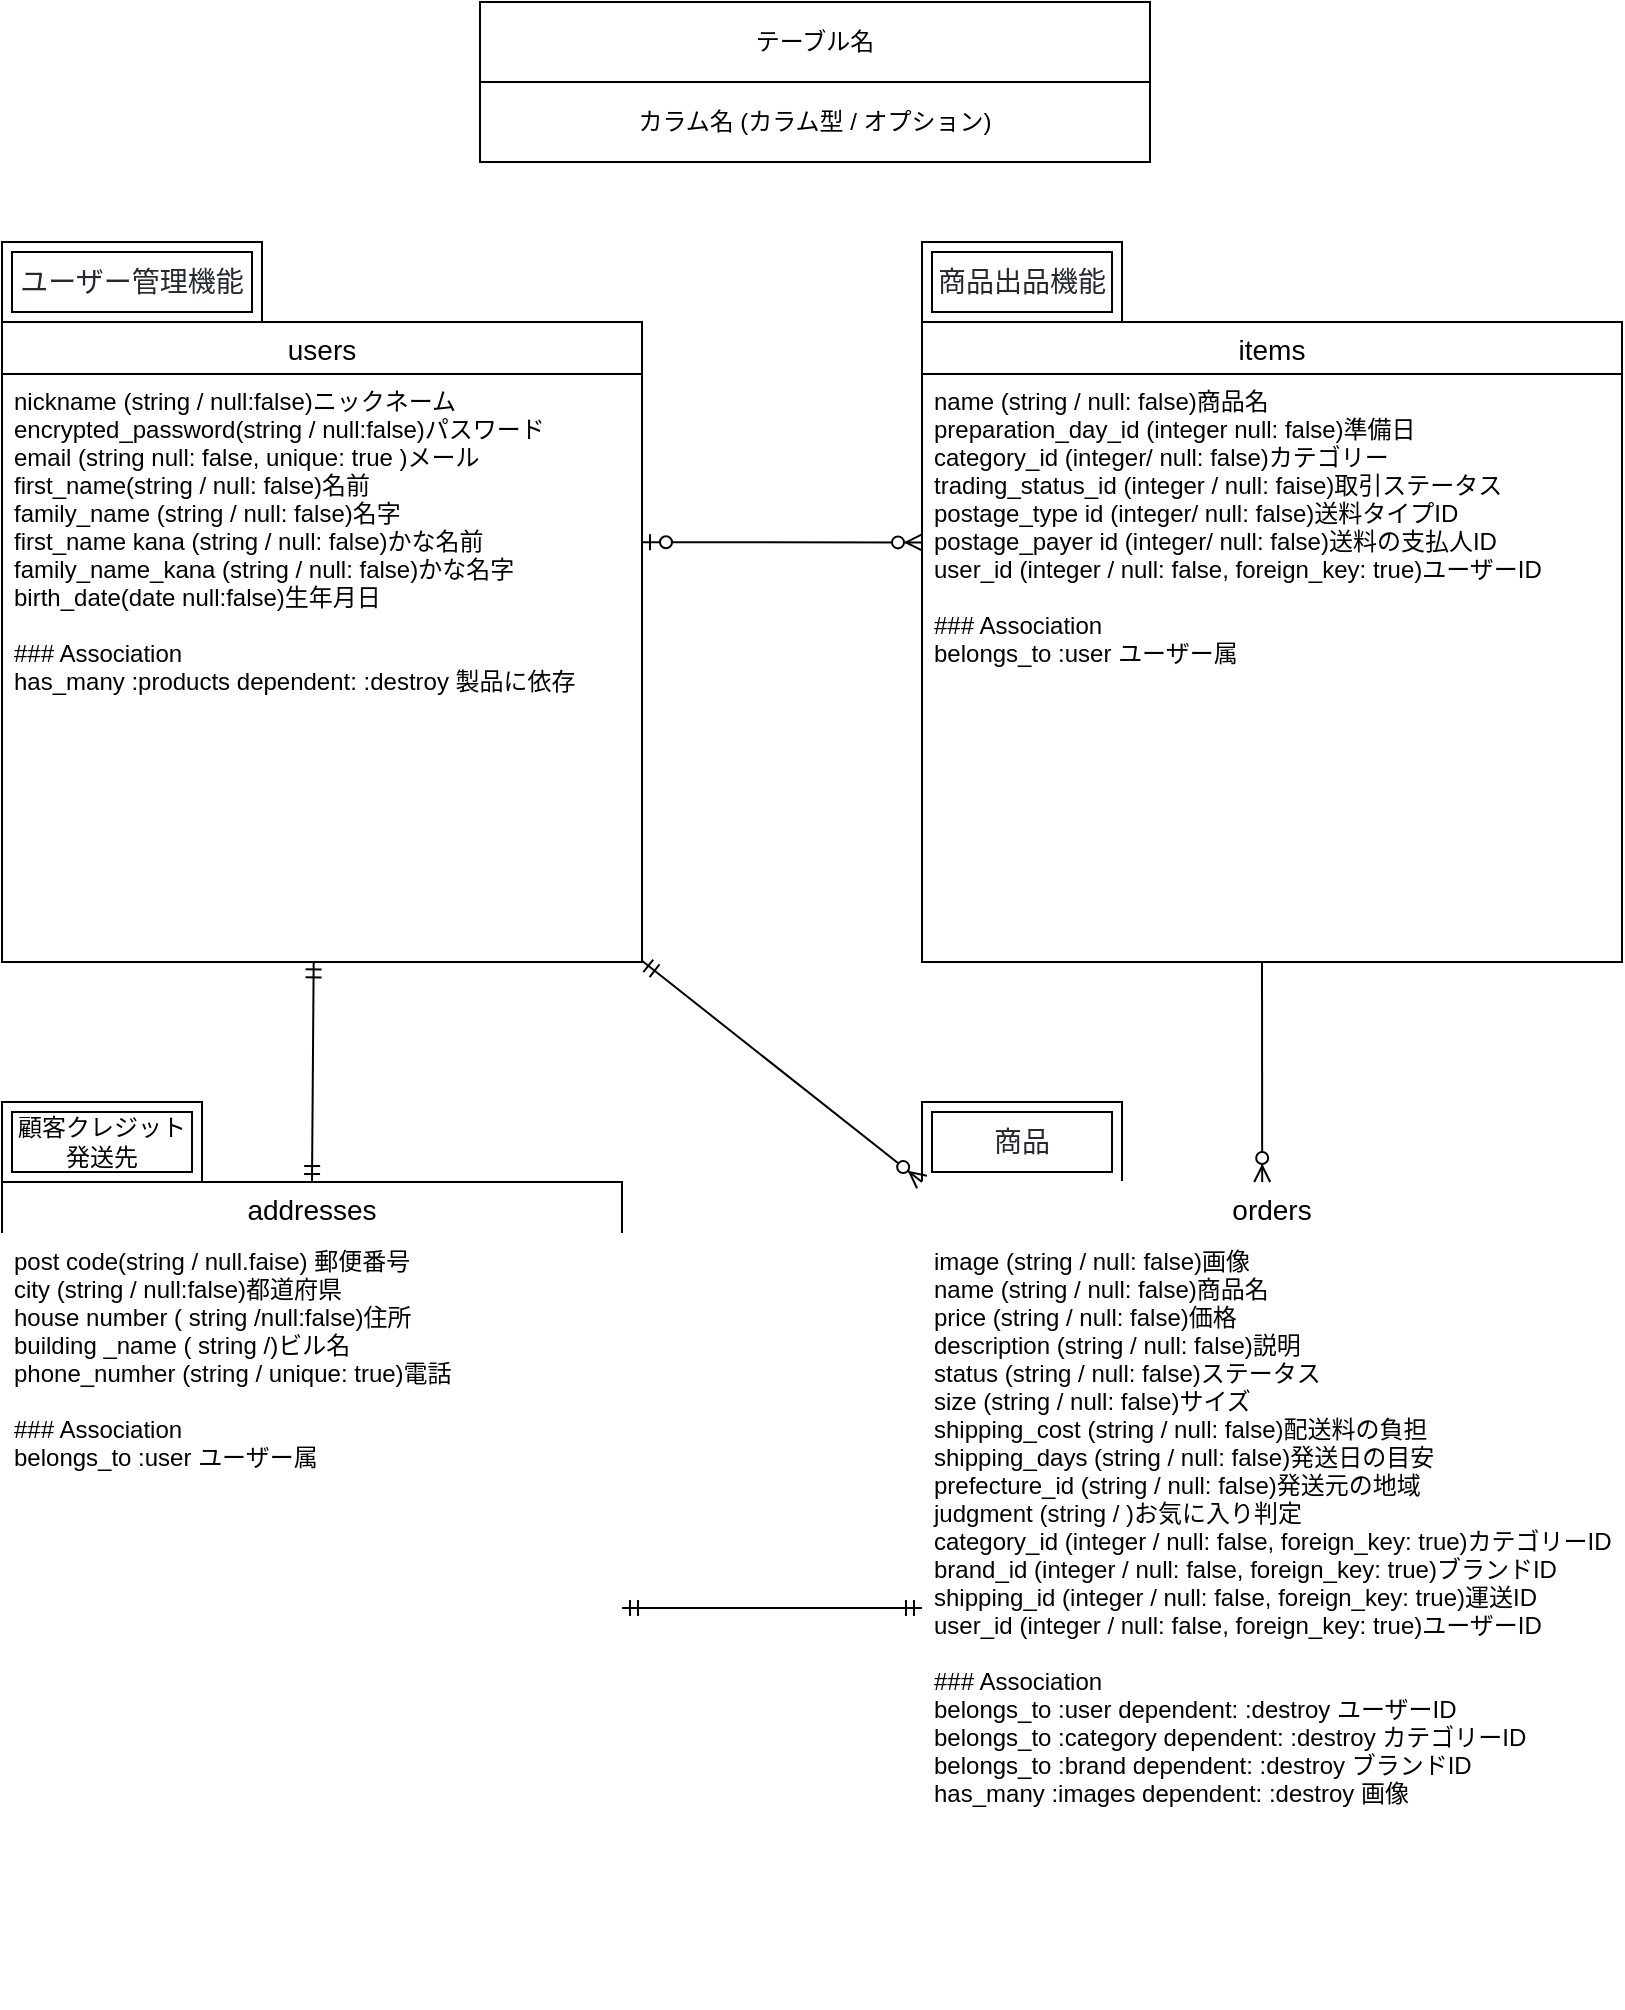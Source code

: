 <mxfile>
    <diagram id="it9y30fzY-0y0SebkajC" name="ページ1">
        <mxGraphModel dx="2489" dy="1002" grid="1" gridSize="10" guides="1" tooltips="1" connect="1" arrows="1" fold="1" page="1" pageScale="1" pageWidth="827" pageHeight="1169" background="none" math="0" shadow="0">
            <root>
                <mxCell id="0"/>
                <mxCell id="1" parent="0"/>
                <mxCell id="2" value="users" style="swimlane;fontStyle=0;childLayout=stackLayout;horizontal=1;startSize=26;horizontalStack=0;resizeParent=1;resizeParentMax=0;resizeLast=0;collapsible=1;marginBottom=0;align=center;fontSize=14;" parent="1" vertex="1">
                    <mxGeometry x="-820" y="160" width="320" height="320" as="geometry"/>
                </mxCell>
                <mxCell id="3" value="nickname (string / null:false)ニックネーム&#10;encrypted_pa​​ssword(string / null:false)パスワード&#10;email (string null: false, unique: true )メール&#10;first_name(string / null: false)名前&#10;family_name (string / null: false)名字&#10;first_name kana (string / null: false)かな名前&#10;family_name_kana (string / null: false)かな名字&#10;birth_date(date null:false)生年月日&#10;&#10;### Association&#10;has_many :products dependent: :destroy 製品に依存&#10;" style="text;strokeColor=none;fillColor=none;spacingLeft=4;spacingRight=4;overflow=hidden;rotatable=0;points=[[0,0.5],[1,0.5]];portConstraint=eastwest;fontSize=12;labelBackgroundColor=none;fontColor=default;" parent="2" vertex="1">
                    <mxGeometry y="26" width="320" height="294" as="geometry"/>
                </mxCell>
                <mxCell id="11" value="items" style="swimlane;fontStyle=0;childLayout=stackLayout;horizontal=1;startSize=26;horizontalStack=0;resizeParent=1;resizeParentMax=0;resizeLast=0;collapsible=1;marginBottom=0;align=center;fontSize=14;" parent="1" vertex="1">
                    <mxGeometry x="-360" y="160" width="350" height="320" as="geometry"/>
                </mxCell>
                <mxCell id="12" value="name (string / null: false)商品名&#10;preparation_day_id (integer null: false)準備日&#10;category_id (integer/ null: false)カテゴリー&#10;trading_status_id (integer / null: faise)取引ステータス&#10;postage_type id (integer/ null: false)送料タイプID&#10;postage_payer id (integer/ null: false)送料の支払人ID&#10;user_id (integer / null: false, foreign_key: true)ユーザーID&#10;&#10;### Association&#10;belongs_to :user ユーザー属" style="text;strokeColor=none;fillColor=none;spacingLeft=4;spacingRight=4;overflow=hidden;rotatable=0;points=[[0,0.5],[1,0.5]];portConstraint=eastwest;fontSize=12;" parent="11" vertex="1">
                    <mxGeometry y="26" width="350" height="294" as="geometry"/>
                </mxCell>
                <mxCell id="42" value="" style="fontSize=12;html=1;endArrow=ERzeroToMany;startArrow=ERzeroToOne;exitX=1;exitY=0.286;exitDx=0;exitDy=0;exitPerimeter=0;" edge="1" parent="1" source="3">
                    <mxGeometry width="100" height="100" relative="1" as="geometry">
                        <mxPoint x="-470" y="270" as="sourcePoint"/>
                        <mxPoint x="-360" y="270.21" as="targetPoint"/>
                        <Array as="points">
                            <mxPoint x="-360" y="270.21"/>
                        </Array>
                    </mxGeometry>
                </mxCell>
                <mxCell id="93" value="&lt;span style=&quot;color: rgb(36, 41, 47); font-family: -apple-system, &amp;quot;system-ui&amp;quot;, &amp;quot;Segoe UI&amp;quot;, &amp;quot;Noto Sans&amp;quot;, Helvetica, Arial, sans-serif, &amp;quot;Apple Color Emoji&amp;quot;, &amp;quot;Segoe UI Emoji&amp;quot;; font-size: 14px; text-align: left; background-color: rgb(255, 255, 255);&quot;&gt;ユーザー管理機能&lt;/span&gt;" style="shape=ext;margin=3;double=1;whiteSpace=wrap;html=1;align=center;labelBackgroundColor=none;fontColor=default;" vertex="1" parent="1">
                    <mxGeometry x="-820" y="120" width="130" height="40" as="geometry"/>
                </mxCell>
                <mxCell id="95" value="&lt;span style=&quot;color: rgb(36, 41, 47); font-family: -apple-system, &amp;quot;system-ui&amp;quot;, &amp;quot;Segoe UI&amp;quot;, &amp;quot;Noto Sans&amp;quot;, Helvetica, Arial, sans-serif, &amp;quot;Apple Color Emoji&amp;quot;, &amp;quot;Segoe UI Emoji&amp;quot;; font-size: 14px; text-align: left; background-color: rgb(255, 255, 255);&quot;&gt;商品出品機能&lt;br&gt;&lt;/span&gt;" style="shape=ext;margin=3;double=1;whiteSpace=wrap;html=1;align=center;labelBackgroundColor=none;fontColor=default;" vertex="1" parent="1">
                    <mxGeometry x="-360" y="120" width="100" height="40" as="geometry"/>
                </mxCell>
                <mxCell id="104" value="カラム名 (カラム型 / オプション)" style="whiteSpace=wrap;html=1;align=center;labelBackgroundColor=none;fontColor=default;" vertex="1" parent="1">
                    <mxGeometry x="-581" y="40" width="335" height="40" as="geometry"/>
                </mxCell>
                <mxCell id="105" value="テーブル名" style="whiteSpace=wrap;html=1;align=center;labelBackgroundColor=none;fontColor=default;" vertex="1" parent="1">
                    <mxGeometry x="-581" width="335" height="40" as="geometry"/>
                </mxCell>
                <mxCell id="115" value="&lt;span style=&quot;color: rgb(36, 41, 47); font-family: -apple-system, &amp;quot;system-ui&amp;quot;, &amp;quot;Segoe UI&amp;quot;, &amp;quot;Noto Sans&amp;quot;, Helvetica, Arial, sans-serif, &amp;quot;Apple Color Emoji&amp;quot;, &amp;quot;Segoe UI Emoji&amp;quot;; font-size: 14px; text-align: left; background-color: rgb(255, 255, 255);&quot;&gt;商品&lt;/span&gt;" style="shape=ext;margin=3;double=1;whiteSpace=wrap;html=1;align=center;labelBackgroundColor=none;fontColor=default;" vertex="1" parent="1">
                    <mxGeometry x="-360" y="550" width="100" height="40" as="geometry"/>
                </mxCell>
                <mxCell id="125" value="addresses" style="swimlane;fontStyle=0;childLayout=stackLayout;horizontal=1;startSize=26;horizontalStack=0;resizeParent=1;resizeParentMax=0;resizeLast=0;collapsible=1;marginBottom=0;align=center;fontSize=14;labelBackgroundColor=none;fontColor=default;" vertex="1" parent="1">
                    <mxGeometry x="-820" y="590" width="310" height="250" as="geometry"/>
                </mxCell>
                <mxCell id="126" value="post code(string / null.faise) 郵便番号&#10;city (string / null:false)都道府県&#10;house number ( string /null:false)住所&#10;building _name ( string /)ビル名&#10;phone_numher (string / unique: true)電話&#10;&#10;### Association&#10;belongs_to :user ユーザー属" style="text;strokeColor=#FFFFFF;fillColor=none;spacingLeft=4;spacingRight=4;overflow=hidden;rotatable=0;points=[[0,0.5],[1,0.5]];portConstraint=eastwest;fontSize=12;labelBackgroundColor=none;fontColor=default;" vertex="1" parent="125">
                    <mxGeometry y="26" width="310" height="224" as="geometry"/>
                </mxCell>
                <mxCell id="129" value="顧客クレジット&lt;br&gt;発送先" style="shape=ext;margin=3;double=1;whiteSpace=wrap;html=1;align=center;labelBackgroundColor=none;fontColor=default;" vertex="1" parent="1">
                    <mxGeometry x="-820" y="550" width="100" height="40" as="geometry"/>
                </mxCell>
                <mxCell id="131" value="" style="fontSize=12;html=1;endArrow=ERmandOne;startArrow=ERmandOne;rounded=1;strokeColor=default;fontColor=default;exitX=0.5;exitY=0;exitDx=0;exitDy=0;entryX=0.487;entryY=0.999;entryDx=0;entryDy=0;entryPerimeter=0;" edge="1" parent="1" source="125" target="3">
                    <mxGeometry width="100" height="100" relative="1" as="geometry">
                        <mxPoint x="-665" y="580" as="sourcePoint"/>
                        <mxPoint x="-665.48" y="479" as="targetPoint"/>
                    </mxGeometry>
                </mxCell>
                <mxCell id="134" value="orders" style="swimlane;fontStyle=0;childLayout=stackLayout;horizontal=1;startSize=26;horizontalStack=0;resizeParent=1;resizeParentMax=0;resizeLast=0;collapsible=1;marginBottom=0;align=center;fontSize=14;labelBackgroundColor=none;strokeColor=#FFFFFF;fontColor=default;" vertex="1" parent="1">
                    <mxGeometry x="-360" y="590" width="350" height="410" as="geometry"/>
                </mxCell>
                <mxCell id="135" value="image (string / null: false)画像&#10;name (string / null: false)商品名&#10;price (string / null: false)価格&#10;description (string / null: false)説明&#10;status (string / null: false)ステータス&#10;size (string / null: false)サイズ&#10;shipping_cost (string / null: false)配送料の負担&#10;shipping_days (string / null: false)発送日の目安&#10;prefecture_id (string / null: false)発送元の地域&#10;judgment (string / )お気に入り判定&#10;category_id (integer / null: false, foreign_key: true)カテゴリーID&#10;brand_id (integer / null: false, foreign_key: true)ブランドID&#10;shipping_id (integer / null: false, foreign_key: true)運送ID&#10;user_id (integer / null: false, foreign_key: true)ユーザーID&#10;&#10;### Association&#10;belongs_to :user dependent: :destroy ユーザーID&#10;belongs_to :category dependent: :destroy カテゴリーID&#10;belongs_to :brand dependent: :destroy ブランドID&#10;has_many :images dependent: :destroy 画像&#10;" style="text;strokeColor=none;fillColor=none;spacingLeft=4;spacingRight=4;overflow=hidden;rotatable=0;points=[[0,0.5],[1,0.5]];portConstraint=eastwest;fontSize=12;labelBackgroundColor=none;fontColor=default;" vertex="1" parent="134">
                    <mxGeometry y="26" width="350" height="384" as="geometry"/>
                </mxCell>
                <mxCell id="140" value="" style="fontSize=12;html=1;endArrow=ERzeroToMany;endFill=1;rounded=1;strokeColor=default;fontColor=default;entryX=0.486;entryY=0;entryDx=0;entryDy=0;entryPerimeter=0;" edge="1" parent="1" target="134">
                    <mxGeometry width="100" height="100" relative="1" as="geometry">
                        <mxPoint x="-190" y="480" as="sourcePoint"/>
                        <mxPoint x="-190" y="530" as="targetPoint"/>
                    </mxGeometry>
                </mxCell>
                <mxCell id="141" value="" style="fontSize=12;html=1;endArrow=ERmandOne;startArrow=ERmandOne;rounded=1;strokeColor=default;fontColor=default;exitX=1;exitY=0.835;exitDx=0;exitDy=0;entryX=0;entryY=0.487;entryDx=0;entryDy=0;entryPerimeter=0;exitPerimeter=0;" edge="1" parent="1" source="126" target="135">
                    <mxGeometry width="100" height="100" relative="1" as="geometry">
                        <mxPoint x="-500" y="730" as="sourcePoint"/>
                        <mxPoint x="-380" y="730" as="targetPoint"/>
                    </mxGeometry>
                </mxCell>
                <mxCell id="143" value="" style="fontSize=12;html=1;endArrow=ERzeroToMany;startArrow=ERmandOne;rounded=1;strokeColor=default;fontColor=default;entryX=0;entryY=0;entryDx=0;entryDy=0;exitX=1;exitY=0.998;exitDx=0;exitDy=0;exitPerimeter=0;" edge="1" parent="1" source="3" target="134">
                    <mxGeometry width="100" height="100" relative="1" as="geometry">
                        <mxPoint x="-510" y="482" as="sourcePoint"/>
                        <mxPoint x="-390" y="470" as="targetPoint"/>
                        <Array as="points">
                            <mxPoint x="-360" y="590"/>
                        </Array>
                    </mxGeometry>
                </mxCell>
            </root>
        </mxGraphModel>
    </diagram>
</mxfile>